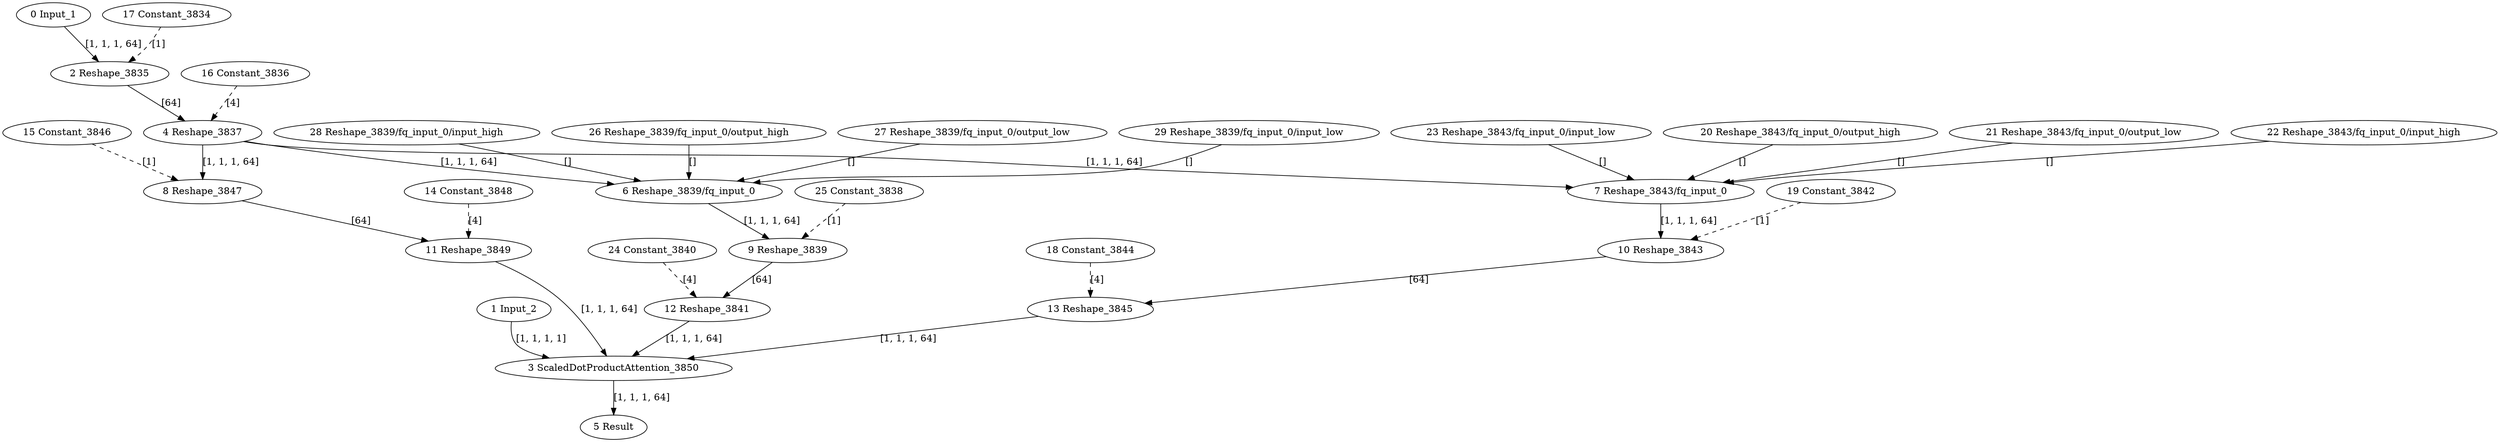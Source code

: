strict digraph  {
"0 Input_1" [id=0, type=Parameter];
"1 Input_2" [id=1, type=Parameter];
"2 Reshape_3835" [id=2, type=Reshape];
"3 ScaledDotProductAttention_3850" [id=3, type=ScaledDotProductAttention];
"4 Reshape_3837" [id=4, type=Reshape];
"5 Result" [id=5, type=Result];
"6 Reshape_3839/fq_input_0" [id=6, type=FakeQuantize];
"7 Reshape_3843/fq_input_0" [id=7, type=FakeQuantize];
"8 Reshape_3847" [id=8, type=Reshape];
"9 Reshape_3839" [id=9, type=Reshape];
"10 Reshape_3843" [id=10, type=Reshape];
"11 Reshape_3849" [id=11, type=Reshape];
"12 Reshape_3841" [id=12, type=Reshape];
"13 Reshape_3845" [id=13, type=Reshape];
"14 Constant_3848" [id=14, type=Constant];
"15 Constant_3846" [id=15, type=Constant];
"16 Constant_3836" [id=16, type=Constant];
"17 Constant_3834" [id=17, type=Constant];
"18 Constant_3844" [id=18, type=Constant];
"19 Constant_3842" [id=19, type=Constant];
"20 Reshape_3843/fq_input_0/output_high" [id=20, type=Constant];
"21 Reshape_3843/fq_input_0/output_low" [id=21, type=Constant];
"22 Reshape_3843/fq_input_0/input_high" [id=22, type=Constant];
"23 Reshape_3843/fq_input_0/input_low" [id=23, type=Constant];
"24 Constant_3840" [id=24, type=Constant];
"25 Constant_3838" [id=25, type=Constant];
"26 Reshape_3839/fq_input_0/output_high" [id=26, type=Constant];
"27 Reshape_3839/fq_input_0/output_low" [id=27, type=Constant];
"28 Reshape_3839/fq_input_0/input_high" [id=28, type=Constant];
"29 Reshape_3839/fq_input_0/input_low" [id=29, type=Constant];
"0 Input_1" -> "2 Reshape_3835"  [label="[1, 1, 1, 64]", style=solid];
"1 Input_2" -> "3 ScaledDotProductAttention_3850"  [label="[1, 1, 1, 1]", style=solid];
"2 Reshape_3835" -> "4 Reshape_3837"  [label="[64]", style=solid];
"3 ScaledDotProductAttention_3850" -> "5 Result"  [label="[1, 1, 1, 64]", style=solid];
"4 Reshape_3837" -> "6 Reshape_3839/fq_input_0"  [label="[1, 1, 1, 64]", style=solid];
"4 Reshape_3837" -> "7 Reshape_3843/fq_input_0"  [label="[1, 1, 1, 64]", style=solid];
"4 Reshape_3837" -> "8 Reshape_3847"  [label="[1, 1, 1, 64]", style=solid];
"6 Reshape_3839/fq_input_0" -> "9 Reshape_3839"  [label="[1, 1, 1, 64]", style=solid];
"7 Reshape_3843/fq_input_0" -> "10 Reshape_3843"  [label="[1, 1, 1, 64]", style=solid];
"8 Reshape_3847" -> "11 Reshape_3849"  [label="[64]", style=solid];
"9 Reshape_3839" -> "12 Reshape_3841"  [label="[64]", style=solid];
"10 Reshape_3843" -> "13 Reshape_3845"  [label="[64]", style=solid];
"11 Reshape_3849" -> "3 ScaledDotProductAttention_3850"  [label="[1, 1, 1, 64]", style=solid];
"12 Reshape_3841" -> "3 ScaledDotProductAttention_3850"  [label="[1, 1, 1, 64]", style=solid];
"13 Reshape_3845" -> "3 ScaledDotProductAttention_3850"  [label="[1, 1, 1, 64]", style=solid];
"14 Constant_3848" -> "11 Reshape_3849"  [label="[4]", style=dashed];
"15 Constant_3846" -> "8 Reshape_3847"  [label="[1]", style=dashed];
"16 Constant_3836" -> "4 Reshape_3837"  [label="[4]", style=dashed];
"17 Constant_3834" -> "2 Reshape_3835"  [label="[1]", style=dashed];
"18 Constant_3844" -> "13 Reshape_3845"  [label="[4]", style=dashed];
"19 Constant_3842" -> "10 Reshape_3843"  [label="[1]", style=dashed];
"20 Reshape_3843/fq_input_0/output_high" -> "7 Reshape_3843/fq_input_0"  [label="[]", style=solid];
"21 Reshape_3843/fq_input_0/output_low" -> "7 Reshape_3843/fq_input_0"  [label="[]", style=solid];
"22 Reshape_3843/fq_input_0/input_high" -> "7 Reshape_3843/fq_input_0"  [label="[]", style=solid];
"23 Reshape_3843/fq_input_0/input_low" -> "7 Reshape_3843/fq_input_0"  [label="[]", style=solid];
"24 Constant_3840" -> "12 Reshape_3841"  [label="[4]", style=dashed];
"25 Constant_3838" -> "9 Reshape_3839"  [label="[1]", style=dashed];
"26 Reshape_3839/fq_input_0/output_high" -> "6 Reshape_3839/fq_input_0"  [label="[]", style=solid];
"27 Reshape_3839/fq_input_0/output_low" -> "6 Reshape_3839/fq_input_0"  [label="[]", style=solid];
"28 Reshape_3839/fq_input_0/input_high" -> "6 Reshape_3839/fq_input_0"  [label="[]", style=solid];
"29 Reshape_3839/fq_input_0/input_low" -> "6 Reshape_3839/fq_input_0"  [label="[]", style=solid];
}
